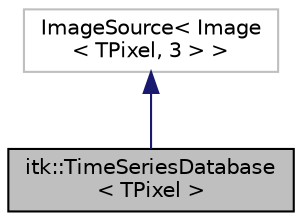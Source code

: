 digraph "itk::TimeSeriesDatabase&lt; TPixel &gt;"
{
  bgcolor="transparent";
  edge [fontname="Helvetica",fontsize="10",labelfontname="Helvetica",labelfontsize="10"];
  node [fontname="Helvetica",fontsize="10",shape=record];
  Node0 [label="itk::TimeSeriesDatabase\l\< TPixel \>",height=0.2,width=0.4,color="black", fillcolor="grey75", style="filled", fontcolor="black"];
  Node1 -> Node0 [dir="back",color="midnightblue",fontsize="10",style="solid",fontname="Helvetica"];
  Node1 [label="ImageSource\< Image\l\< TPixel, 3 \> \>",height=0.2,width=0.4,color="grey75"];
}
